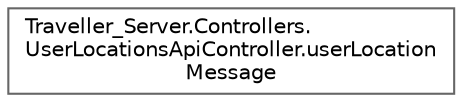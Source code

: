 digraph "Graphical Class Hierarchy"
{
 // LATEX_PDF_SIZE
  bgcolor="transparent";
  edge [fontname=Helvetica,fontsize=10,labelfontname=Helvetica,labelfontsize=10];
  node [fontname=Helvetica,fontsize=10,shape=box,height=0.2,width=0.4];
  rankdir="LR";
  Node0 [label="Traveller_Server.Controllers.\lUserLocationsApiController.userLocation\lMessage",height=0.2,width=0.4,color="grey40", fillcolor="white", style="filled",URL="$class_traveller___server_1_1_controllers_1_1_user_locations_api_controller_1_1user_location_message.html",tooltip="User location message class, used as an interface between front-end and back-end."];
}
